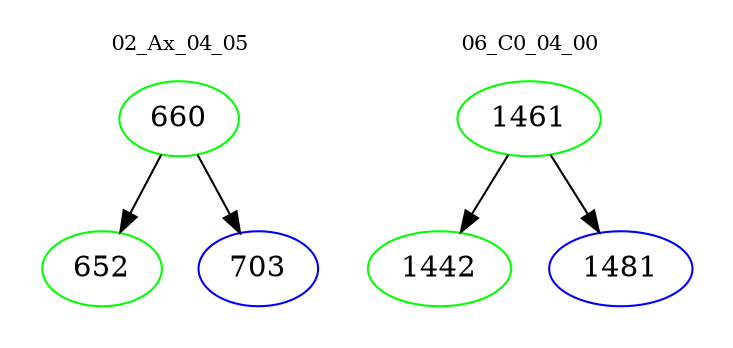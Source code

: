 digraph{
subgraph cluster_0 {
color = white
label = "02_Ax_04_05";
fontsize=10;
T0_660 [label="660", color="green"]
T0_660 -> T0_652 [color="black"]
T0_652 [label="652", color="green"]
T0_660 -> T0_703 [color="black"]
T0_703 [label="703", color="blue"]
}
subgraph cluster_1 {
color = white
label = "06_C0_04_00";
fontsize=10;
T1_1461 [label="1461", color="green"]
T1_1461 -> T1_1442 [color="black"]
T1_1442 [label="1442", color="green"]
T1_1461 -> T1_1481 [color="black"]
T1_1481 [label="1481", color="blue"]
}
}
